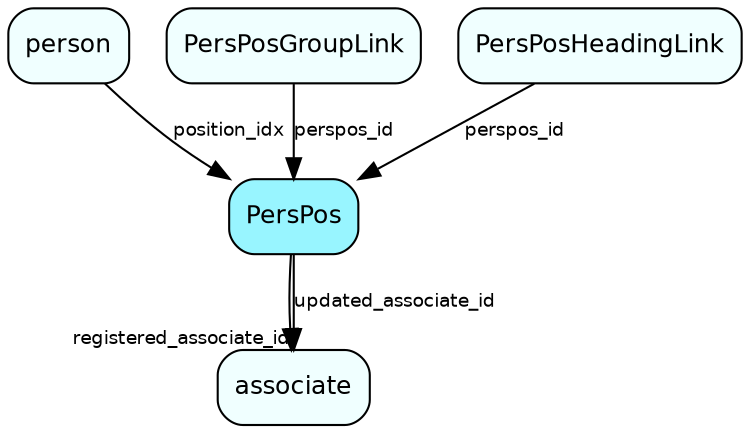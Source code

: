 digraph PersPos  {
node [shape = box style="rounded, filled" fontname = "Helvetica" fontsize = "12" ]
edge [fontname = "Helvetica" fontsize = "9"]

PersPos[fillcolor = "cadetblue1"]
associate[fillcolor = "azure1"]
person[fillcolor = "azure1"]
PersPosGroupLink[fillcolor = "azure1"]
PersPosHeadingLink[fillcolor = "azure1"]
PersPos -> associate [headlabel = "registered_associate_id"]
PersPos -> associate [label = "updated_associate_id"]
person -> PersPos [label = "position_idx"]
PersPosGroupLink -> PersPos [label = "perspos_id"]
PersPosHeadingLink -> PersPos [label = "perspos_id"]
}
